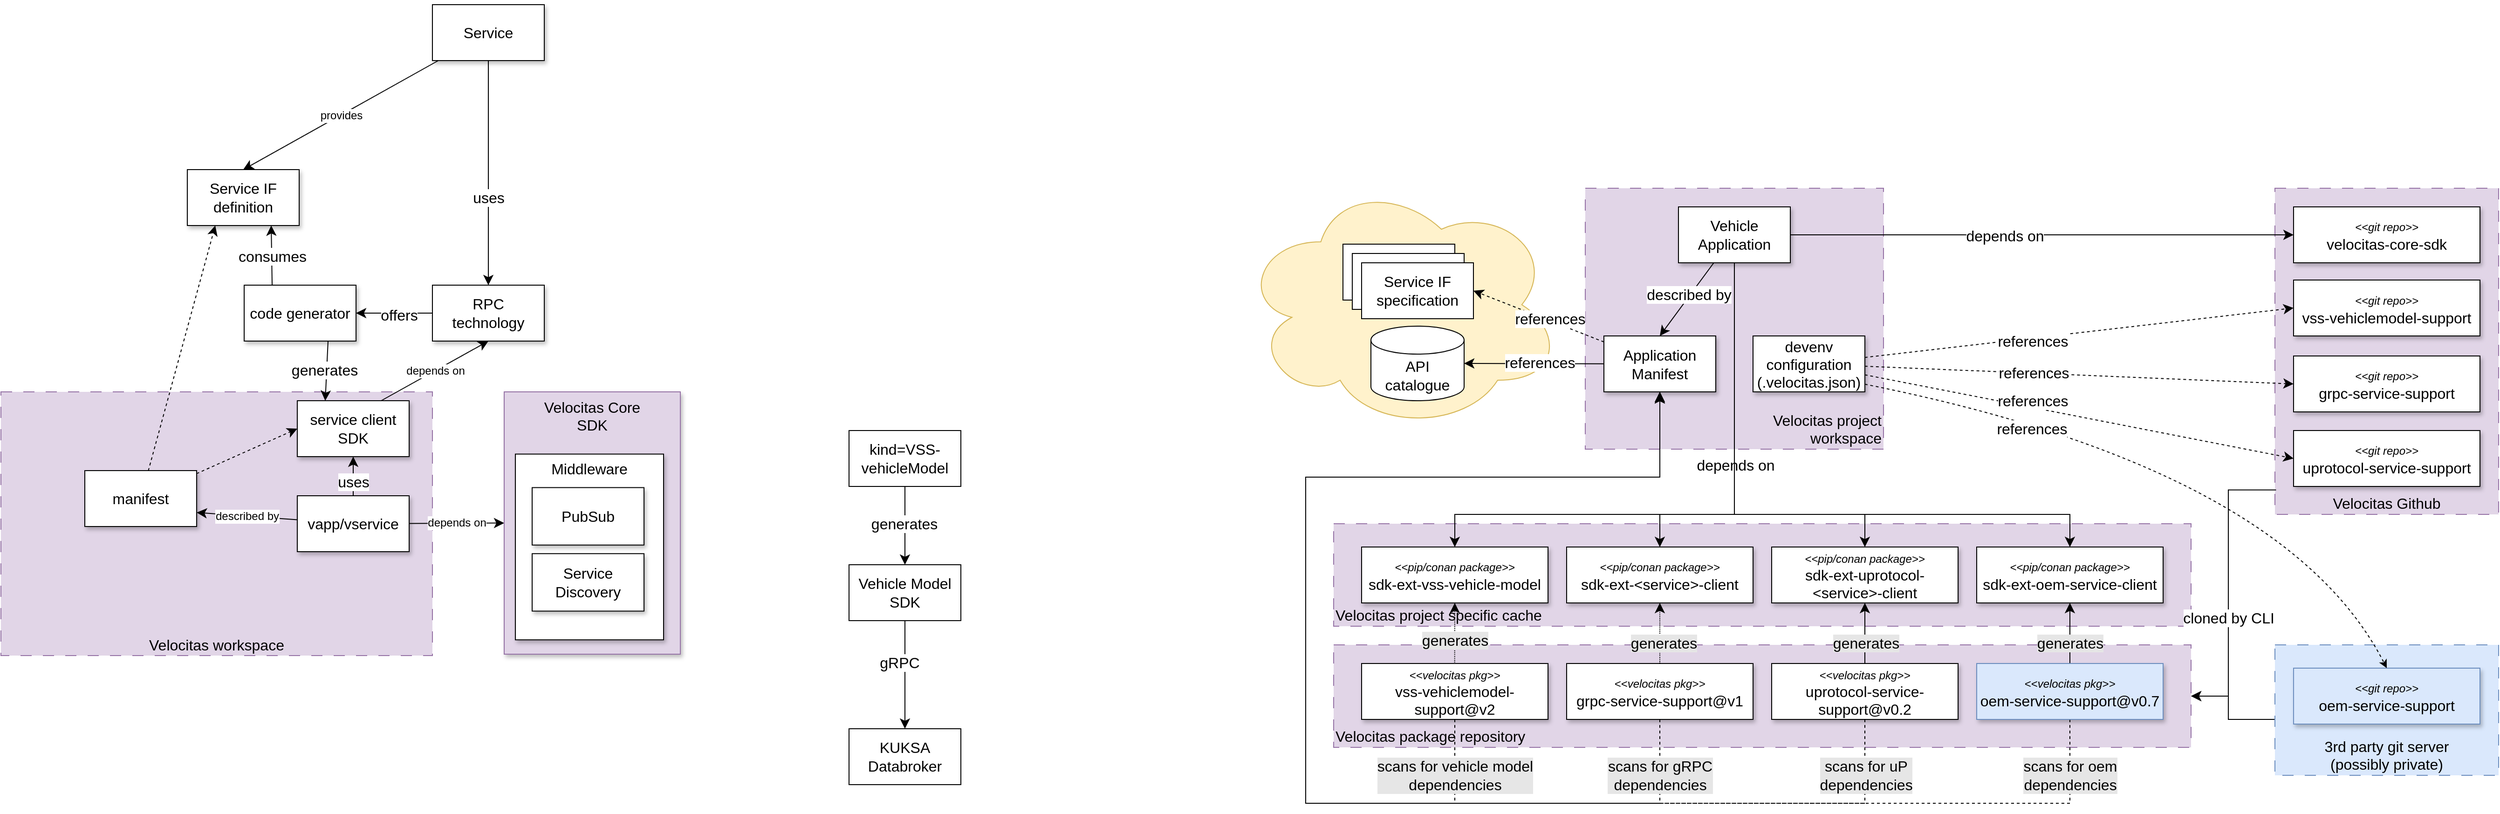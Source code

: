 <mxfile version="21.1.2" type="device" pages="3">
  <diagram name="Page-1" id="WNE_RSOC_HVCEA9lwao7">
    <mxGraphModel dx="1890" dy="1259" grid="1" gridSize="10" guides="1" tooltips="1" connect="1" arrows="1" fold="1" page="0" pageScale="1" pageWidth="1169" pageHeight="827" math="0" shadow="0">
      <root>
        <mxCell id="0" />
        <mxCell id="1" parent="0" />
        <mxCell id="a18rTydCDN1dITa6CPou-36" value="Velocitas project specific cache" style="rounded=0;whiteSpace=wrap;html=1;fontSize=16;dashed=1;dashPattern=12 12;fillColor=#e1d5e7;strokeColor=#9673a6;verticalAlign=bottom;shadow=0;align=left;" vertex="1" parent="1">
          <mxGeometry x="1250" y="400" width="920" height="110" as="geometry" />
        </mxCell>
        <mxCell id="a18rTydCDN1dITa6CPou-25" value="Velocitas package repository" style="rounded=0;whiteSpace=wrap;html=1;fontSize=16;dashed=1;dashPattern=12 12;fillColor=#e1d5e7;strokeColor=#9673a6;verticalAlign=bottom;shadow=0;align=left;" vertex="1" parent="1">
          <mxGeometry x="1250" y="530" width="920" height="110" as="geometry" />
        </mxCell>
        <mxCell id="a18rTydCDN1dITa6CPou-20" value="" style="ellipse;shape=cloud;whiteSpace=wrap;html=1;fontSize=16;fillColor=#fff2cc;strokeColor=#d6b656;" vertex="1" parent="1">
          <mxGeometry x="1150" y="30" width="345" height="270" as="geometry" />
        </mxCell>
        <mxCell id="a18rTydCDN1dITa6CPou-8" value="Velocitas Github" style="rounded=0;whiteSpace=wrap;html=1;fontSize=16;dashed=1;dashPattern=12 12;fillColor=#e1d5e7;strokeColor=#9673a6;verticalAlign=bottom;shadow=0;" vertex="1" parent="1">
          <mxGeometry x="2260" y="40" width="240" height="350" as="geometry" />
        </mxCell>
        <mxCell id="a18rTydCDN1dITa6CPou-7" value="Velocitas project&lt;br&gt;workspace" style="rounded=0;whiteSpace=wrap;html=1;fontSize=16;dashed=1;dashPattern=12 12;fillColor=#e1d5e7;strokeColor=#9673a6;verticalAlign=bottom;shadow=0;align=right;" vertex="1" parent="1">
          <mxGeometry x="1520" y="40" width="320" height="280" as="geometry" />
        </mxCell>
        <mxCell id="Vslb4EtYpa9SIVrh0Tky-25" value="Velocitas workspace" style="rounded=0;whiteSpace=wrap;html=1;fontSize=16;dashed=1;dashPattern=12 12;fillColor=#e1d5e7;strokeColor=#9673a6;verticalAlign=bottom;shadow=0;" parent="1" vertex="1">
          <mxGeometry x="-180" y="258.5" width="463" height="283" as="geometry" />
        </mxCell>
        <mxCell id="Vslb4EtYpa9SIVrh0Tky-10" style="edgeStyle=none;curved=1;rounded=0;orthogonalLoop=1;jettySize=auto;html=1;entryX=0.5;entryY=1;entryDx=0;entryDy=0;fontSize=12;startSize=8;endSize=8;" parent="1" source="Vslb4EtYpa9SIVrh0Tky-1" target="Vslb4EtYpa9SIVrh0Tky-16" edge="1">
          <mxGeometry relative="1" as="geometry" />
        </mxCell>
        <mxCell id="Vslb4EtYpa9SIVrh0Tky-11" value="uses" style="edgeLabel;html=1;align=center;verticalAlign=middle;resizable=0;points=[];fontSize=16;" parent="Vslb4EtYpa9SIVrh0Tky-10" vertex="1" connectable="0">
          <mxGeometry x="-0.267" relative="1" as="geometry">
            <mxPoint as="offset" />
          </mxGeometry>
        </mxCell>
        <mxCell id="Vslb4EtYpa9SIVrh0Tky-32" value="depends on" style="edgeStyle=none;curved=1;rounded=0;orthogonalLoop=1;jettySize=auto;html=1;entryX=0;entryY=0.5;entryDx=0;entryDy=0;fontSize=12;startSize=8;endSize=8;" parent="1" source="Vslb4EtYpa9SIVrh0Tky-1" target="Vslb4EtYpa9SIVrh0Tky-31" edge="1">
          <mxGeometry relative="1" as="geometry" />
        </mxCell>
        <mxCell id="dPI-obEnypmD2hLNzWjc-2" value="described by" style="edgeStyle=none;curved=1;rounded=0;orthogonalLoop=1;jettySize=auto;html=1;entryX=1;entryY=0.75;entryDx=0;entryDy=0;fontSize=12;startSize=8;endSize=8;" parent="1" source="Vslb4EtYpa9SIVrh0Tky-1" target="Vslb4EtYpa9SIVrh0Tky-26" edge="1">
          <mxGeometry relative="1" as="geometry" />
        </mxCell>
        <mxCell id="Vslb4EtYpa9SIVrh0Tky-1" value="vapp/vservice" style="rounded=0;whiteSpace=wrap;html=1;fontSize=16;shadow=1;" parent="1" vertex="1">
          <mxGeometry x="138" y="370" width="120" height="60" as="geometry" />
        </mxCell>
        <mxCell id="Vslb4EtYpa9SIVrh0Tky-5" value="provides" style="edgeStyle=none;curved=1;rounded=0;orthogonalLoop=1;jettySize=auto;html=1;fontSize=12;startSize=8;endSize=8;entryX=0.5;entryY=0;entryDx=0;entryDy=0;" parent="1" source="Vslb4EtYpa9SIVrh0Tky-2" target="Vslb4EtYpa9SIVrh0Tky-4" edge="1">
          <mxGeometry relative="1" as="geometry" />
        </mxCell>
        <mxCell id="Vslb4EtYpa9SIVrh0Tky-8" style="edgeStyle=none;curved=1;rounded=0;orthogonalLoop=1;jettySize=auto;html=1;fontSize=12;startSize=8;endSize=8;entryX=0.5;entryY=0;entryDx=0;entryDy=0;" parent="1" source="Vslb4EtYpa9SIVrh0Tky-2" target="Vslb4EtYpa9SIVrh0Tky-7" edge="1">
          <mxGeometry relative="1" as="geometry">
            <mxPoint x="343" y="-8" as="targetPoint" />
          </mxGeometry>
        </mxCell>
        <mxCell id="Vslb4EtYpa9SIVrh0Tky-9" value="uses" style="edgeLabel;html=1;align=center;verticalAlign=middle;resizable=0;points=[];fontSize=16;" parent="Vslb4EtYpa9SIVrh0Tky-8" vertex="1" connectable="0">
          <mxGeometry x="0.309" relative="1" as="geometry">
            <mxPoint y="-11" as="offset" />
          </mxGeometry>
        </mxCell>
        <mxCell id="Vslb4EtYpa9SIVrh0Tky-2" value="Service" style="rounded=0;whiteSpace=wrap;html=1;fontSize=16;shadow=1;" parent="1" vertex="1">
          <mxGeometry x="283" y="-157" width="120" height="60" as="geometry" />
        </mxCell>
        <mxCell id="Vslb4EtYpa9SIVrh0Tky-4" value="Service IF definition" style="rounded=0;whiteSpace=wrap;html=1;fontSize=16;shadow=1;" parent="1" vertex="1">
          <mxGeometry x="20" y="20" width="120" height="60" as="geometry" />
        </mxCell>
        <mxCell id="Vslb4EtYpa9SIVrh0Tky-23" style="edgeStyle=none;curved=1;rounded=0;orthogonalLoop=1;jettySize=auto;html=1;entryX=1;entryY=0.5;entryDx=0;entryDy=0;fontSize=12;startSize=8;endSize=8;" parent="1" source="Vslb4EtYpa9SIVrh0Tky-7" target="Vslb4EtYpa9SIVrh0Tky-15" edge="1">
          <mxGeometry relative="1" as="geometry" />
        </mxCell>
        <mxCell id="Vslb4EtYpa9SIVrh0Tky-24" value="offers" style="edgeLabel;html=1;align=center;verticalAlign=middle;resizable=0;points=[];fontSize=16;" parent="Vslb4EtYpa9SIVrh0Tky-23" vertex="1" connectable="0">
          <mxGeometry x="0.264" y="2" relative="1" as="geometry">
            <mxPoint x="16" as="offset" />
          </mxGeometry>
        </mxCell>
        <mxCell id="Vslb4EtYpa9SIVrh0Tky-7" value="RPC &lt;br&gt;technology" style="rounded=0;whiteSpace=wrap;html=1;fontSize=16;shadow=1;" parent="1" vertex="1">
          <mxGeometry x="283" y="144" width="120" height="60" as="geometry" />
        </mxCell>
        <mxCell id="Vslb4EtYpa9SIVrh0Tky-17" style="edgeStyle=none;curved=1;rounded=0;orthogonalLoop=1;jettySize=auto;html=1;entryX=0.75;entryY=1;entryDx=0;entryDy=0;fontSize=12;startSize=8;endSize=8;exitX=0.25;exitY=0;exitDx=0;exitDy=0;" parent="1" source="Vslb4EtYpa9SIVrh0Tky-15" target="Vslb4EtYpa9SIVrh0Tky-4" edge="1">
          <mxGeometry relative="1" as="geometry" />
        </mxCell>
        <mxCell id="Vslb4EtYpa9SIVrh0Tky-20" value="consumes" style="edgeLabel;html=1;align=center;verticalAlign=middle;resizable=0;points=[];fontSize=16;" parent="Vslb4EtYpa9SIVrh0Tky-17" vertex="1" connectable="0">
          <mxGeometry x="-0.014" relative="1" as="geometry">
            <mxPoint as="offset" />
          </mxGeometry>
        </mxCell>
        <mxCell id="Vslb4EtYpa9SIVrh0Tky-19" style="edgeStyle=none;curved=1;rounded=0;orthogonalLoop=1;jettySize=auto;html=1;entryX=0.25;entryY=0;entryDx=0;entryDy=0;fontSize=12;startSize=8;endSize=8;exitX=0.75;exitY=1;exitDx=0;exitDy=0;" parent="1" source="Vslb4EtYpa9SIVrh0Tky-15" target="Vslb4EtYpa9SIVrh0Tky-16" edge="1">
          <mxGeometry relative="1" as="geometry" />
        </mxCell>
        <mxCell id="Vslb4EtYpa9SIVrh0Tky-21" value="generates" style="edgeLabel;html=1;align=center;verticalAlign=middle;resizable=0;points=[];fontSize=16;" parent="Vslb4EtYpa9SIVrh0Tky-19" vertex="1" connectable="0">
          <mxGeometry x="-0.029" y="-3" relative="1" as="geometry">
            <mxPoint as="offset" />
          </mxGeometry>
        </mxCell>
        <mxCell id="Vslb4EtYpa9SIVrh0Tky-15" value="code generator" style="rounded=0;whiteSpace=wrap;html=1;fontSize=16;shadow=1;" parent="1" vertex="1">
          <mxGeometry x="81" y="144" width="120" height="60" as="geometry" />
        </mxCell>
        <mxCell id="Vslb4EtYpa9SIVrh0Tky-22" value="depends on" style="edgeStyle=none;curved=1;rounded=0;orthogonalLoop=1;jettySize=auto;html=1;entryX=0.5;entryY=1;entryDx=0;entryDy=0;fontSize=12;startSize=8;endSize=8;exitX=0.75;exitY=0;exitDx=0;exitDy=0;" parent="1" source="Vslb4EtYpa9SIVrh0Tky-16" target="Vslb4EtYpa9SIVrh0Tky-7" edge="1">
          <mxGeometry relative="1" as="geometry" />
        </mxCell>
        <mxCell id="Vslb4EtYpa9SIVrh0Tky-16" value="service client SDK" style="rounded=0;whiteSpace=wrap;html=1;fontSize=16;shadow=1;" parent="1" vertex="1">
          <mxGeometry x="138" y="268" width="120" height="60" as="geometry" />
        </mxCell>
        <mxCell id="Vslb4EtYpa9SIVrh0Tky-27" style="edgeStyle=none;curved=1;rounded=0;orthogonalLoop=1;jettySize=auto;html=1;entryX=0;entryY=0.5;entryDx=0;entryDy=0;fontSize=12;startSize=8;endSize=8;dashed=1;" parent="1" source="Vslb4EtYpa9SIVrh0Tky-26" target="Vslb4EtYpa9SIVrh0Tky-16" edge="1">
          <mxGeometry relative="1" as="geometry" />
        </mxCell>
        <mxCell id="Vslb4EtYpa9SIVrh0Tky-28" style="edgeStyle=none;curved=1;rounded=0;orthogonalLoop=1;jettySize=auto;html=1;entryX=0.25;entryY=1;entryDx=0;entryDy=0;fontSize=12;startSize=8;endSize=8;dashed=1;" parent="1" source="Vslb4EtYpa9SIVrh0Tky-26" target="Vslb4EtYpa9SIVrh0Tky-4" edge="1">
          <mxGeometry relative="1" as="geometry" />
        </mxCell>
        <mxCell id="Vslb4EtYpa9SIVrh0Tky-26" value="manifest" style="rounded=0;whiteSpace=wrap;html=1;fontSize=16;shadow=1;" parent="1" vertex="1">
          <mxGeometry x="-90" y="343" width="120" height="60" as="geometry" />
        </mxCell>
        <mxCell id="Vslb4EtYpa9SIVrh0Tky-29" style="edgeStyle=none;curved=1;rounded=0;orthogonalLoop=1;jettySize=auto;html=1;exitX=0.5;exitY=1;exitDx=0;exitDy=0;fontSize=12;startSize=8;endSize=8;" parent="1" source="Vslb4EtYpa9SIVrh0Tky-7" target="Vslb4EtYpa9SIVrh0Tky-7" edge="1">
          <mxGeometry relative="1" as="geometry" />
        </mxCell>
        <mxCell id="Vslb4EtYpa9SIVrh0Tky-36" style="edgeStyle=none;curved=1;rounded=0;orthogonalLoop=1;jettySize=auto;html=1;entryX=0.5;entryY=0;entryDx=0;entryDy=0;fontSize=12;startSize=8;endSize=8;" parent="1" source="Vslb4EtYpa9SIVrh0Tky-34" target="Vslb4EtYpa9SIVrh0Tky-35" edge="1">
          <mxGeometry relative="1" as="geometry" />
        </mxCell>
        <mxCell id="Vslb4EtYpa9SIVrh0Tky-37" value="generates" style="edgeLabel;html=1;align=center;verticalAlign=middle;resizable=0;points=[];fontSize=16;" parent="Vslb4EtYpa9SIVrh0Tky-36" vertex="1" connectable="0">
          <mxGeometry x="-0.048" y="-1" relative="1" as="geometry">
            <mxPoint as="offset" />
          </mxGeometry>
        </mxCell>
        <mxCell id="Vslb4EtYpa9SIVrh0Tky-34" value="kind=VSS-vehicleModel" style="rounded=0;whiteSpace=wrap;html=1;fontSize=16;" parent="1" vertex="1">
          <mxGeometry x="730" y="300" width="120" height="60" as="geometry" />
        </mxCell>
        <mxCell id="Vslb4EtYpa9SIVrh0Tky-39" style="edgeStyle=none;curved=1;rounded=0;orthogonalLoop=1;jettySize=auto;html=1;fontSize=12;startSize=8;endSize=8;" parent="1" source="Vslb4EtYpa9SIVrh0Tky-35" target="Vslb4EtYpa9SIVrh0Tky-38" edge="1">
          <mxGeometry relative="1" as="geometry" />
        </mxCell>
        <mxCell id="Vslb4EtYpa9SIVrh0Tky-40" value="gRPC" style="edgeLabel;html=1;align=center;verticalAlign=middle;resizable=0;points=[];fontSize=16;" parent="Vslb4EtYpa9SIVrh0Tky-39" vertex="1" connectable="0">
          <mxGeometry x="-0.397" y="-1" relative="1" as="geometry">
            <mxPoint x="-5" y="10" as="offset" />
          </mxGeometry>
        </mxCell>
        <mxCell id="Vslb4EtYpa9SIVrh0Tky-35" value="Vehicle Model SDK" style="rounded=0;whiteSpace=wrap;html=1;fontSize=16;" parent="1" vertex="1">
          <mxGeometry x="730" y="444" width="120" height="60" as="geometry" />
        </mxCell>
        <mxCell id="Vslb4EtYpa9SIVrh0Tky-38" value="KUKSA Databroker" style="rounded=0;whiteSpace=wrap;html=1;fontSize=16;" parent="1" vertex="1">
          <mxGeometry x="730" y="620" width="120" height="60" as="geometry" />
        </mxCell>
        <mxCell id="dPI-obEnypmD2hLNzWjc-1" value="" style="group" parent="1" vertex="1" connectable="0">
          <mxGeometry x="360" y="258.5" width="189" height="281.5" as="geometry" />
        </mxCell>
        <mxCell id="Vslb4EtYpa9SIVrh0Tky-31" value="Velocitas Core&lt;br&gt;SDK" style="rounded=0;whiteSpace=wrap;html=1;fontSize=16;fillColor=#e1d5e7;strokeColor=#9673a6;shadow=1;verticalAlign=top;" parent="dPI-obEnypmD2hLNzWjc-1" vertex="1">
          <mxGeometry width="189" height="281.5" as="geometry" />
        </mxCell>
        <mxCell id="Vslb4EtYpa9SIVrh0Tky-33" value="Middleware" style="rounded=0;whiteSpace=wrap;html=1;fontSize=16;shadow=1;verticalAlign=top;" parent="dPI-obEnypmD2hLNzWjc-1" vertex="1">
          <mxGeometry x="12" y="66.779" width="159" height="199.31" as="geometry" />
        </mxCell>
        <mxCell id="Vslb4EtYpa9SIVrh0Tky-42" value="PubSub" style="rounded=0;whiteSpace=wrap;html=1;fontSize=16;shadow=1;" parent="dPI-obEnypmD2hLNzWjc-1" vertex="1">
          <mxGeometry x="30" y="102.737" width="120" height="61.642" as="geometry" />
        </mxCell>
        <mxCell id="Vslb4EtYpa9SIVrh0Tky-43" value="Service Discovery" style="rounded=0;whiteSpace=wrap;html=1;fontSize=16;shadow=1;" parent="dPI-obEnypmD2hLNzWjc-1" vertex="1">
          <mxGeometry x="30" y="173.626" width="120" height="61.642" as="geometry" />
        </mxCell>
        <mxCell id="a18rTydCDN1dITa6CPou-3" style="edgeStyle=none;curved=1;rounded=0;orthogonalLoop=1;jettySize=auto;html=1;entryX=0.5;entryY=0;entryDx=0;entryDy=0;fontSize=12;startSize=8;endSize=8;" edge="1" parent="1" source="a18rTydCDN1dITa6CPou-1" target="a18rTydCDN1dITa6CPou-2">
          <mxGeometry relative="1" as="geometry" />
        </mxCell>
        <mxCell id="a18rTydCDN1dITa6CPou-4" value="described by" style="edgeLabel;html=1;align=center;verticalAlign=middle;resizable=0;points=[];fontSize=16;" vertex="1" connectable="0" parent="a18rTydCDN1dITa6CPou-3">
          <mxGeometry x="-0.119" y="-2" relative="1" as="geometry">
            <mxPoint as="offset" />
          </mxGeometry>
        </mxCell>
        <mxCell id="a18rTydCDN1dITa6CPou-10" style="edgeStyle=none;curved=1;rounded=0;orthogonalLoop=1;jettySize=auto;html=1;entryX=0;entryY=0.5;entryDx=0;entryDy=0;fontSize=12;startSize=8;endSize=8;" edge="1" parent="1" source="a18rTydCDN1dITa6CPou-1" target="a18rTydCDN1dITa6CPou-9">
          <mxGeometry relative="1" as="geometry" />
        </mxCell>
        <mxCell id="a18rTydCDN1dITa6CPou-11" value="depends on" style="edgeLabel;html=1;align=center;verticalAlign=middle;resizable=0;points=[];fontSize=16;" vertex="1" connectable="0" parent="a18rTydCDN1dITa6CPou-10">
          <mxGeometry x="-0.15" y="-1" relative="1" as="geometry">
            <mxPoint as="offset" />
          </mxGeometry>
        </mxCell>
        <mxCell id="GaEsYFtI2L3Vhbh0NQk1-14" style="edgeStyle=orthogonalEdgeStyle;rounded=0;orthogonalLoop=1;jettySize=auto;html=1;entryX=0.5;entryY=0;entryDx=0;entryDy=0;fontSize=12;startSize=8;endSize=8;" edge="1" parent="1" source="a18rTydCDN1dITa6CPou-1" target="a18rTydCDN1dITa6CPou-43">
          <mxGeometry relative="1" as="geometry">
            <Array as="points">
              <mxPoint x="1680" y="390" />
              <mxPoint x="1380" y="390" />
            </Array>
          </mxGeometry>
        </mxCell>
        <mxCell id="GaEsYFtI2L3Vhbh0NQk1-15" value="depends on" style="edgeLabel;html=1;align=center;verticalAlign=middle;resizable=0;points=[];fontSize=16;" vertex="1" connectable="0" parent="GaEsYFtI2L3Vhbh0NQk1-14">
          <mxGeometry x="-0.284" y="1" relative="1" as="geometry">
            <mxPoint as="offset" />
          </mxGeometry>
        </mxCell>
        <mxCell id="GaEsYFtI2L3Vhbh0NQk1-16" style="edgeStyle=orthogonalEdgeStyle;rounded=0;orthogonalLoop=1;jettySize=auto;html=1;fontSize=12;startSize=8;endSize=8;" edge="1" parent="1" source="a18rTydCDN1dITa6CPou-1" target="a18rTydCDN1dITa6CPou-26">
          <mxGeometry relative="1" as="geometry">
            <Array as="points">
              <mxPoint x="1680" y="390" />
              <mxPoint x="1600" y="390" />
            </Array>
          </mxGeometry>
        </mxCell>
        <mxCell id="GaEsYFtI2L3Vhbh0NQk1-17" style="edgeStyle=orthogonalEdgeStyle;rounded=0;orthogonalLoop=1;jettySize=auto;html=1;entryX=0.5;entryY=0;entryDx=0;entryDy=0;fontSize=12;startSize=8;endSize=8;" edge="1" parent="1" source="a18rTydCDN1dITa6CPou-1" target="a18rTydCDN1dITa6CPou-52">
          <mxGeometry relative="1" as="geometry">
            <Array as="points">
              <mxPoint x="1680" y="390" />
              <mxPoint x="1820" y="390" />
            </Array>
          </mxGeometry>
        </mxCell>
        <mxCell id="GaEsYFtI2L3Vhbh0NQk1-18" style="edgeStyle=orthogonalEdgeStyle;rounded=0;orthogonalLoop=1;jettySize=auto;html=1;entryX=0.5;entryY=0;entryDx=0;entryDy=0;fontSize=12;startSize=8;endSize=8;" edge="1" parent="1" source="a18rTydCDN1dITa6CPou-1" target="GaEsYFtI2L3Vhbh0NQk1-9">
          <mxGeometry relative="1" as="geometry">
            <Array as="points">
              <mxPoint x="1680" y="390" />
              <mxPoint x="2040" y="390" />
            </Array>
          </mxGeometry>
        </mxCell>
        <mxCell id="a18rTydCDN1dITa6CPou-1" value="Vehicle Application" style="rounded=0;whiteSpace=wrap;html=1;fontSize=16;shadow=1;" vertex="1" parent="1">
          <mxGeometry x="1620" y="60" width="120" height="60" as="geometry" />
        </mxCell>
        <mxCell id="a18rTydCDN1dITa6CPou-21" style="edgeStyle=none;curved=1;rounded=0;orthogonalLoop=1;jettySize=auto;html=1;entryX=1;entryY=0.5;entryDx=0;entryDy=0;fontSize=12;startSize=8;endSize=8;dashed=1;" edge="1" parent="1" source="a18rTydCDN1dITa6CPou-2" target="a18rTydCDN1dITa6CPou-23">
          <mxGeometry relative="1" as="geometry" />
        </mxCell>
        <mxCell id="a18rTydCDN1dITa6CPou-24" value="references" style="edgeLabel;html=1;align=center;verticalAlign=middle;resizable=0;points=[];fontSize=16;" vertex="1" connectable="0" parent="a18rTydCDN1dITa6CPou-21">
          <mxGeometry x="-0.158" y="-2" relative="1" as="geometry">
            <mxPoint as="offset" />
          </mxGeometry>
        </mxCell>
        <mxCell id="a18rTydCDN1dITa6CPou-49" value="" style="edgeStyle=none;curved=1;rounded=0;orthogonalLoop=1;jettySize=auto;html=1;entryX=1;entryY=0.5;entryDx=0;entryDy=0;entryPerimeter=0;fontSize=12;startSize=8;endSize=8;" edge="1" parent="1" source="a18rTydCDN1dITa6CPou-2" target="a18rTydCDN1dITa6CPou-48">
          <mxGeometry relative="1" as="geometry" />
        </mxCell>
        <mxCell id="a18rTydCDN1dITa6CPou-50" value="references" style="edgeLabel;html=1;align=center;verticalAlign=middle;resizable=0;points=[];fontSize=16;" vertex="1" connectable="0" parent="a18rTydCDN1dITa6CPou-49">
          <mxGeometry x="-0.079" y="-1" relative="1" as="geometry">
            <mxPoint as="offset" />
          </mxGeometry>
        </mxCell>
        <mxCell id="a18rTydCDN1dITa6CPou-2" value="Application&lt;br&gt;Manifest" style="rounded=0;whiteSpace=wrap;html=1;fontSize=16;shadow=1;" vertex="1" parent="1">
          <mxGeometry x="1540" y="198.5" width="120" height="60" as="geometry" />
        </mxCell>
        <mxCell id="a18rTydCDN1dITa6CPou-15" style="edgeStyle=orthogonalEdgeStyle;rounded=0;orthogonalLoop=1;jettySize=auto;html=1;fontSize=12;startSize=8;endSize=8;dashed=1;exitX=0.5;exitY=1;exitDx=0;exitDy=0;" edge="1" parent="1" source="a18rTydCDN1dITa6CPou-6">
          <mxGeometry relative="1" as="geometry">
            <mxPoint x="1600" y="260" as="targetPoint" />
            <Array as="points">
              <mxPoint x="1600" y="700" />
              <mxPoint x="1220" y="700" />
              <mxPoint x="1220" y="350" />
              <mxPoint x="1600" y="350" />
            </Array>
          </mxGeometry>
        </mxCell>
        <mxCell id="a18rTydCDN1dITa6CPou-29" value="scans for gRPC&lt;br&gt;dependencies" style="edgeLabel;html=1;align=center;verticalAlign=middle;resizable=0;points=[];fontSize=16;labelBackgroundColor=#E6E6E6;" vertex="1" connectable="0" parent="a18rTydCDN1dITa6CPou-15">
          <mxGeometry x="-0.223" y="-1" relative="1" as="geometry">
            <mxPoint x="379" y="1" as="offset" />
          </mxGeometry>
        </mxCell>
        <mxCell id="a18rTydCDN1dITa6CPou-6" value="&lt;font style=&quot;font-size: 12px;&quot;&gt;&lt;i&gt;&amp;lt;&amp;lt;velocitas pkg&amp;gt;&amp;gt;&lt;/i&gt;&lt;/font&gt;&lt;br&gt;grpc-service-support@v1" style="rounded=0;whiteSpace=wrap;html=1;fontSize=16;shadow=1;" vertex="1" parent="1">
          <mxGeometry x="1500" y="550" width="200" height="60" as="geometry" />
        </mxCell>
        <mxCell id="a18rTydCDN1dITa6CPou-9" value="&lt;i&gt;&lt;font style=&quot;font-size: 12px;&quot;&gt;&amp;lt;&amp;lt;git repo&amp;gt;&amp;gt;&lt;/font&gt;&lt;/i&gt;&lt;br&gt;velocitas-core-sdk" style="rounded=0;whiteSpace=wrap;html=1;fontSize=16;shadow=1;" vertex="1" parent="1">
          <mxGeometry x="2280" y="60" width="200" height="60" as="geometry" />
        </mxCell>
        <mxCell id="a18rTydCDN1dITa6CPou-14" style="edgeStyle=orthogonalEdgeStyle;rounded=0;orthogonalLoop=1;jettySize=auto;html=1;fontSize=12;startSize=8;endSize=8;dashed=1;" edge="1" parent="1">
          <mxGeometry relative="1" as="geometry">
            <mxPoint x="1380" y="610" as="sourcePoint" />
            <mxPoint x="1600" y="260" as="targetPoint" />
            <Array as="points">
              <mxPoint x="1380" y="700" />
              <mxPoint x="1220" y="700" />
              <mxPoint x="1220" y="350" />
              <mxPoint x="1600" y="350" />
            </Array>
          </mxGeometry>
        </mxCell>
        <mxCell id="a18rTydCDN1dITa6CPou-31" value="scans for vehicle model&lt;br&gt;dependencies" style="edgeLabel;html=1;align=center;verticalAlign=middle;resizable=0;points=[];fontSize=16;labelBackgroundColor=#E6E6E6;" vertex="1" connectable="0" parent="a18rTydCDN1dITa6CPou-14">
          <mxGeometry x="-0.239" relative="1" as="geometry">
            <mxPoint x="160" y="127" as="offset" />
          </mxGeometry>
        </mxCell>
        <mxCell id="a18rTydCDN1dITa6CPou-44" style="edgeStyle=none;curved=1;rounded=0;orthogonalLoop=1;jettySize=auto;html=1;entryX=0.5;entryY=1;entryDx=0;entryDy=0;fontSize=12;startSize=8;endSize=8;dashed=1;dashPattern=1 1;" edge="1" parent="1" target="a18rTydCDN1dITa6CPou-43">
          <mxGeometry relative="1" as="geometry">
            <mxPoint x="1379.86" y="548.82" as="sourcePoint" />
            <mxPoint x="1379.86" y="621.82" as="targetPoint" />
          </mxGeometry>
        </mxCell>
        <mxCell id="a18rTydCDN1dITa6CPou-45" value="generates" style="edgeLabel;html=1;align=center;verticalAlign=middle;resizable=0;points=[];fontSize=16;labelBackgroundColor=#E6E6E6;" vertex="1" connectable="0" parent="a18rTydCDN1dITa6CPou-44">
          <mxGeometry x="0.105" relative="1" as="geometry">
            <mxPoint y="11" as="offset" />
          </mxGeometry>
        </mxCell>
        <mxCell id="a18rTydCDN1dITa6CPou-12" value="&lt;font style=&quot;font-size: 12px;&quot;&gt;&lt;i&gt;&amp;lt;&amp;lt;velocitas pkg&amp;gt;&amp;gt;&lt;/i&gt;&lt;/font&gt;&lt;br&gt;vss-vehiclemodel-support@v2" style="rounded=0;whiteSpace=wrap;html=1;fontSize=16;shadow=1;" vertex="1" parent="1">
          <mxGeometry x="1280" y="550" width="200" height="60" as="geometry" />
        </mxCell>
        <mxCell id="a18rTydCDN1dITa6CPou-16" style="edgeStyle=orthogonalEdgeStyle;rounded=0;orthogonalLoop=1;jettySize=auto;html=1;fontSize=12;startSize=8;endSize=8;dashed=1;entryX=0.5;entryY=1;entryDx=0;entryDy=0;exitX=0.5;exitY=1;exitDx=0;exitDy=0;" edge="1" parent="1" source="a18rTydCDN1dITa6CPou-13" target="a18rTydCDN1dITa6CPou-2">
          <mxGeometry relative="1" as="geometry">
            <mxPoint x="1600" y="260" as="targetPoint" />
            <Array as="points">
              <mxPoint x="1820" y="700" />
              <mxPoint x="1220" y="700" />
              <mxPoint x="1220" y="350" />
              <mxPoint x="1600" y="350" />
            </Array>
          </mxGeometry>
        </mxCell>
        <mxCell id="a18rTydCDN1dITa6CPou-30" value="scans for uP&lt;br&gt;dependencies" style="edgeLabel;html=1;align=center;verticalAlign=middle;resizable=0;points=[];fontSize=16;labelBackgroundColor=#E6E6E6;" vertex="1" connectable="0" parent="a18rTydCDN1dITa6CPou-16">
          <mxGeometry x="-0.219" y="2" relative="1" as="geometry">
            <mxPoint x="501" y="-32" as="offset" />
          </mxGeometry>
        </mxCell>
        <mxCell id="a18rTydCDN1dITa6CPou-54" style="edgeStyle=none;curved=1;rounded=0;orthogonalLoop=1;jettySize=auto;html=1;entryX=0.5;entryY=1;entryDx=0;entryDy=0;fontSize=12;startSize=8;endSize=8;" edge="1" parent="1" source="a18rTydCDN1dITa6CPou-13" target="a18rTydCDN1dITa6CPou-52">
          <mxGeometry relative="1" as="geometry" />
        </mxCell>
        <mxCell id="a18rTydCDN1dITa6CPou-55" value="generates" style="edgeLabel;html=1;align=center;verticalAlign=middle;resizable=0;points=[];fontSize=16;labelBackgroundColor=#E6E6E6;" vertex="1" connectable="0" parent="a18rTydCDN1dITa6CPou-54">
          <mxGeometry x="-0.308" y="-1" relative="1" as="geometry">
            <mxPoint as="offset" />
          </mxGeometry>
        </mxCell>
        <mxCell id="a18rTydCDN1dITa6CPou-13" value="&lt;i&gt;&lt;font style=&quot;font-size: 12px;&quot;&gt;&amp;lt;&amp;lt;velocitas pkg&amp;gt;&amp;gt;&lt;/font&gt;&lt;/i&gt;&lt;br&gt;uprotocol-service-support@v0.2" style="rounded=0;whiteSpace=wrap;html=1;fontSize=16;shadow=1;" vertex="1" parent="1">
          <mxGeometry x="1720" y="550" width="200" height="60" as="geometry" />
        </mxCell>
        <mxCell id="a18rTydCDN1dITa6CPou-19" value="Service IF specification" style="rounded=0;whiteSpace=wrap;html=1;fontSize=16;" vertex="1" parent="1">
          <mxGeometry x="1260" y="100" width="120" height="60" as="geometry" />
        </mxCell>
        <mxCell id="a18rTydCDN1dITa6CPou-22" value="Service IF specification" style="rounded=0;whiteSpace=wrap;html=1;fontSize=16;" vertex="1" parent="1">
          <mxGeometry x="1270" y="110" width="120" height="60" as="geometry" />
        </mxCell>
        <mxCell id="a18rTydCDN1dITa6CPou-23" value="Service IF specification" style="rounded=0;whiteSpace=wrap;html=1;fontSize=16;" vertex="1" parent="1">
          <mxGeometry x="1280" y="120" width="120" height="60" as="geometry" />
        </mxCell>
        <mxCell id="a18rTydCDN1dITa6CPou-26" value="&lt;font style=&quot;font-size: 12px;&quot;&gt;&lt;i&gt;&amp;lt;&amp;lt;pip/conan package&amp;gt;&amp;gt;&lt;br&gt;&lt;/i&gt;&lt;/font&gt;sdk-ext-&amp;lt;service&amp;gt;-client" style="rounded=0;whiteSpace=wrap;html=1;fontSize=16;shadow=1;" vertex="1" parent="1">
          <mxGeometry x="1500" y="425.0" width="200" height="60" as="geometry" />
        </mxCell>
        <mxCell id="a18rTydCDN1dITa6CPou-27" style="edgeStyle=none;curved=1;rounded=0;orthogonalLoop=1;jettySize=auto;html=1;fontSize=12;startSize=8;endSize=8;dashed=1;dashPattern=1 1;" edge="1" parent="1" source="a18rTydCDN1dITa6CPou-6" target="a18rTydCDN1dITa6CPou-26">
          <mxGeometry relative="1" as="geometry" />
        </mxCell>
        <mxCell id="a18rTydCDN1dITa6CPou-28" value="generates" style="edgeLabel;html=1;align=center;verticalAlign=middle;resizable=0;points=[];fontSize=16;labelBackgroundColor=#E6E6E6;" vertex="1" connectable="0" parent="a18rTydCDN1dITa6CPou-27">
          <mxGeometry x="-0.122" y="-2" relative="1" as="geometry">
            <mxPoint x="2" y="6" as="offset" />
          </mxGeometry>
        </mxCell>
        <mxCell id="a18rTydCDN1dITa6CPou-37" style="edgeStyle=none;curved=1;rounded=0;orthogonalLoop=1;jettySize=auto;html=1;entryX=0;entryY=0.5;entryDx=0;entryDy=0;fontSize=12;startSize=8;endSize=8;dashed=1;" edge="1" parent="1" source="a18rTydCDN1dITa6CPou-32" target="a18rTydCDN1dITa6CPou-34">
          <mxGeometry relative="1" as="geometry" />
        </mxCell>
        <mxCell id="a18rTydCDN1dITa6CPou-40" value="references" style="edgeLabel;html=1;align=center;verticalAlign=middle;resizable=0;points=[];fontSize=16;" vertex="1" connectable="0" parent="a18rTydCDN1dITa6CPou-37">
          <mxGeometry x="-0.179" y="1" relative="1" as="geometry">
            <mxPoint x="-9" y="5" as="offset" />
          </mxGeometry>
        </mxCell>
        <mxCell id="a18rTydCDN1dITa6CPou-38" style="edgeStyle=none;curved=1;rounded=0;orthogonalLoop=1;jettySize=auto;html=1;entryX=0;entryY=0.5;entryDx=0;entryDy=0;fontSize=12;startSize=8;endSize=8;dashed=1;" edge="1" parent="1" source="a18rTydCDN1dITa6CPou-32" target="a18rTydCDN1dITa6CPou-33">
          <mxGeometry relative="1" as="geometry" />
        </mxCell>
        <mxCell id="a18rTydCDN1dITa6CPou-41" value="references" style="edgeLabel;html=1;align=center;verticalAlign=middle;resizable=0;points=[];fontSize=16;" vertex="1" connectable="0" parent="a18rTydCDN1dITa6CPou-38">
          <mxGeometry x="-0.164" y="1" relative="1" as="geometry">
            <mxPoint x="-12" as="offset" />
          </mxGeometry>
        </mxCell>
        <mxCell id="a18rTydCDN1dITa6CPou-39" style="edgeStyle=none;curved=1;rounded=0;orthogonalLoop=1;jettySize=auto;html=1;entryX=0;entryY=0.5;entryDx=0;entryDy=0;fontSize=12;startSize=8;endSize=8;dashed=1;" edge="1" parent="1" source="a18rTydCDN1dITa6CPou-32" target="a18rTydCDN1dITa6CPou-35">
          <mxGeometry relative="1" as="geometry" />
        </mxCell>
        <mxCell id="a18rTydCDN1dITa6CPou-42" value="references" style="edgeLabel;html=1;align=center;verticalAlign=middle;resizable=0;points=[];fontSize=16;" vertex="1" connectable="0" parent="a18rTydCDN1dITa6CPou-39">
          <mxGeometry x="-0.179" y="1" relative="1" as="geometry">
            <mxPoint x="-9" y="-8" as="offset" />
          </mxGeometry>
        </mxCell>
        <mxCell id="a18rTydCDN1dITa6CPou-32" value="devenv configuration&lt;br&gt;(.velocitas.json)" style="rounded=0;whiteSpace=wrap;html=1;fontSize=16;shadow=1;" vertex="1" parent="1">
          <mxGeometry x="1700" y="198.5" width="120" height="60" as="geometry" />
        </mxCell>
        <mxCell id="a18rTydCDN1dITa6CPou-33" value="&lt;font style=&quot;font-size: 12px;&quot;&gt;&lt;i&gt;&amp;lt;&amp;lt;git repo&amp;gt;&amp;gt;&lt;/i&gt;&lt;/font&gt;&lt;br&gt;grpc-service-support" style="rounded=0;whiteSpace=wrap;html=1;fontSize=16;shadow=1;" vertex="1" parent="1">
          <mxGeometry x="2280" y="220" width="200" height="60" as="geometry" />
        </mxCell>
        <mxCell id="a18rTydCDN1dITa6CPou-34" value="&lt;font style=&quot;font-size: 12px;&quot;&gt;&lt;i&gt;&amp;lt;&amp;lt;git repo&amp;gt;&amp;gt;&lt;/i&gt;&lt;/font&gt;&lt;br&gt;vss-vehiclemodel-support" style="rounded=0;whiteSpace=wrap;html=1;fontSize=16;shadow=1;" vertex="1" parent="1">
          <mxGeometry x="2280" y="138.5" width="200" height="60" as="geometry" />
        </mxCell>
        <mxCell id="a18rTydCDN1dITa6CPou-46" style="edgeStyle=orthogonalEdgeStyle;rounded=0;orthogonalLoop=1;jettySize=auto;html=1;fontSize=12;startSize=8;endSize=8;entryX=1;entryY=0.5;entryDx=0;entryDy=0;exitX=0.005;exitY=0.925;exitDx=0;exitDy=0;exitPerimeter=0;" edge="1" parent="1" source="a18rTydCDN1dITa6CPou-8" target="a18rTydCDN1dITa6CPou-25">
          <mxGeometry relative="1" as="geometry">
            <mxPoint x="2080" y="390" as="sourcePoint" />
            <mxPoint x="1950" y="519" as="targetPoint" />
            <Array as="points">
              <mxPoint x="2210" y="364" />
              <mxPoint x="2210" y="585" />
            </Array>
          </mxGeometry>
        </mxCell>
        <mxCell id="a18rTydCDN1dITa6CPou-47" value="cloned by CLI" style="edgeLabel;html=1;align=center;verticalAlign=middle;resizable=0;points=[];fontSize=16;" vertex="1" connectable="0" parent="a18rTydCDN1dITa6CPou-46">
          <mxGeometry x="0.13" y="2" relative="1" as="geometry">
            <mxPoint x="-2" y="12" as="offset" />
          </mxGeometry>
        </mxCell>
        <mxCell id="a18rTydCDN1dITa6CPou-35" value="&lt;i&gt;&lt;font style=&quot;font-size: 12px;&quot;&gt;&amp;lt;&amp;lt;git repo&amp;gt;&amp;gt;&lt;/font&gt;&lt;/i&gt;&lt;br&gt;uprotocol-service-support" style="rounded=0;whiteSpace=wrap;html=1;fontSize=16;shadow=1;" vertex="1" parent="1">
          <mxGeometry x="2280" y="300" width="200" height="60" as="geometry" />
        </mxCell>
        <mxCell id="a18rTydCDN1dITa6CPou-43" value="&lt;font style=&quot;font-size: 12px;&quot;&gt;&lt;i&gt;&amp;lt;&amp;lt;pip/conan package&amp;gt;&amp;gt;&lt;br&gt;&lt;/i&gt;&lt;/font&gt;sdk-ext-vss-vehicle-model" style="rounded=0;whiteSpace=wrap;html=1;fontSize=16;shadow=1;" vertex="1" parent="1">
          <mxGeometry x="1280" y="425.0" width="200" height="60" as="geometry" />
        </mxCell>
        <mxCell id="a18rTydCDN1dITa6CPou-48" value="API catalogue" style="shape=cylinder3;whiteSpace=wrap;html=1;boundedLbl=1;backgroundOutline=1;size=15;fontSize=16;" vertex="1" parent="1">
          <mxGeometry x="1290" y="188" width="100" height="80" as="geometry" />
        </mxCell>
        <mxCell id="a18rTydCDN1dITa6CPou-52" value="&lt;i&gt;&lt;font style=&quot;font-size: 12px;&quot;&gt;&amp;lt;&amp;lt;pip/conan package&amp;gt;&amp;gt;&lt;/font&gt;&lt;/i&gt;&lt;br&gt;sdk-ext-uprotocol-&amp;lt;service&amp;gt;-client" style="rounded=0;whiteSpace=wrap;html=1;fontSize=16;shadow=1;" vertex="1" parent="1">
          <mxGeometry x="1720" y="425.0" width="200" height="60" as="geometry" />
        </mxCell>
        <mxCell id="GaEsYFtI2L3Vhbh0NQk1-5" style="edgeStyle=orthogonalEdgeStyle;rounded=0;orthogonalLoop=1;jettySize=auto;html=1;entryX=1;entryY=0.5;entryDx=0;entryDy=0;fontSize=12;startSize=8;endSize=8;" edge="1" parent="1" source="GaEsYFtI2L3Vhbh0NQk1-1" target="a18rTydCDN1dITa6CPou-25">
          <mxGeometry relative="1" as="geometry">
            <Array as="points">
              <mxPoint x="2210" y="610" />
              <mxPoint x="2210" y="585" />
            </Array>
          </mxGeometry>
        </mxCell>
        <mxCell id="GaEsYFtI2L3Vhbh0NQk1-1" value="3rd party git server&lt;br&gt;(possibly private)" style="rounded=0;whiteSpace=wrap;html=1;fontSize=16;dashed=1;dashPattern=12 12;fillColor=#dae8fc;strokeColor=#6c8ebf;verticalAlign=bottom;shadow=0;" vertex="1" parent="1">
          <mxGeometry x="2260" y="530" width="240" height="140" as="geometry" />
        </mxCell>
        <mxCell id="GaEsYFtI2L3Vhbh0NQk1-2" value="&lt;i&gt;&lt;font style=&quot;font-size: 12px;&quot;&gt;&amp;lt;&amp;lt;git repo&amp;gt;&amp;gt;&lt;/font&gt;&lt;/i&gt;&lt;br&gt;oem-service-support" style="rounded=0;whiteSpace=wrap;html=1;fontSize=16;shadow=1;fillColor=#dae8fc;strokeColor=#6c8ebf;" vertex="1" parent="1">
          <mxGeometry x="2280" y="555" width="200" height="60" as="geometry" />
        </mxCell>
        <mxCell id="GaEsYFtI2L3Vhbh0NQk1-3" style="edgeStyle=none;curved=1;rounded=0;orthogonalLoop=1;jettySize=auto;html=1;entryX=0.5;entryY=0;entryDx=0;entryDy=0;fontSize=12;dashed=1;exitX=0.999;exitY=0.863;exitDx=0;exitDy=0;exitPerimeter=0;" edge="1" parent="1" source="a18rTydCDN1dITa6CPou-32" target="GaEsYFtI2L3Vhbh0NQk1-2">
          <mxGeometry relative="1" as="geometry">
            <Array as="points">
              <mxPoint x="2270" y="340" />
            </Array>
          </mxGeometry>
        </mxCell>
        <mxCell id="GaEsYFtI2L3Vhbh0NQk1-4" value="references" style="edgeLabel;html=1;align=center;verticalAlign=middle;resizable=0;points=[];fontSize=16;" vertex="1" connectable="0" parent="GaEsYFtI2L3Vhbh0NQk1-3">
          <mxGeometry x="0.282" y="2" relative="1" as="geometry">
            <mxPoint x="-262" y="-38" as="offset" />
          </mxGeometry>
        </mxCell>
        <mxCell id="GaEsYFtI2L3Vhbh0NQk1-10" style="edgeStyle=none;curved=1;rounded=0;orthogonalLoop=1;jettySize=auto;html=1;entryX=0.5;entryY=1;entryDx=0;entryDy=0;fontSize=12;startSize=8;endSize=8;" edge="1" parent="1" source="GaEsYFtI2L3Vhbh0NQk1-6" target="GaEsYFtI2L3Vhbh0NQk1-9">
          <mxGeometry relative="1" as="geometry" />
        </mxCell>
        <mxCell id="GaEsYFtI2L3Vhbh0NQk1-11" value="generates" style="edgeLabel;html=1;align=center;verticalAlign=middle;resizable=0;points=[];fontSize=16;fontColor=#000000;labelBackgroundColor=#E6E6E6;" vertex="1" connectable="0" parent="GaEsYFtI2L3Vhbh0NQk1-10">
          <mxGeometry x="-0.309" relative="1" as="geometry">
            <mxPoint as="offset" />
          </mxGeometry>
        </mxCell>
        <mxCell id="GaEsYFtI2L3Vhbh0NQk1-12" style="edgeStyle=orthogonalEdgeStyle;rounded=0;orthogonalLoop=1;jettySize=auto;html=1;entryX=0.5;entryY=1;entryDx=0;entryDy=0;fontSize=12;startSize=8;endSize=8;dashed=1;strokeColor=default;" edge="1" parent="1" source="GaEsYFtI2L3Vhbh0NQk1-6" target="a18rTydCDN1dITa6CPou-2">
          <mxGeometry relative="1" as="geometry">
            <Array as="points">
              <mxPoint x="2040" y="700" />
              <mxPoint x="1220" y="700" />
              <mxPoint x="1220" y="350" />
              <mxPoint x="1600" y="350" />
            </Array>
          </mxGeometry>
        </mxCell>
        <mxCell id="GaEsYFtI2L3Vhbh0NQk1-13" value="scans for oem&lt;br&gt;dependencies" style="edgeLabel;html=1;align=center;verticalAlign=middle;resizable=0;points=[];fontSize=16;labelBackgroundColor=#E6E6E6;" vertex="1" connectable="0" parent="GaEsYFtI2L3Vhbh0NQk1-12">
          <mxGeometry x="-0.941" relative="1" as="geometry">
            <mxPoint y="9" as="offset" />
          </mxGeometry>
        </mxCell>
        <mxCell id="GaEsYFtI2L3Vhbh0NQk1-6" value="&lt;i&gt;&lt;font style=&quot;font-size: 12px;&quot;&gt;&amp;lt;&amp;lt;velocitas pkg&amp;gt;&amp;gt;&lt;/font&gt;&lt;/i&gt;&lt;br&gt;oem-service-support@v0.7" style="rounded=0;whiteSpace=wrap;html=1;fontSize=16;shadow=1;fillColor=#dae8fc;strokeColor=#6c8ebf;" vertex="1" parent="1">
          <mxGeometry x="1940" y="550" width="200" height="60" as="geometry" />
        </mxCell>
        <mxCell id="GaEsYFtI2L3Vhbh0NQk1-9" value="&lt;i style=&quot;border-color: var(--border-color);&quot;&gt;&lt;font style=&quot;border-color: var(--border-color); font-size: 12px;&quot;&gt;&amp;lt;&amp;lt;pip/conan package&amp;gt;&amp;gt;&lt;/font&gt;&lt;/i&gt;&lt;br&gt;sdk-ext-oem-service-client" style="rounded=0;whiteSpace=wrap;html=1;fontSize=16;shadow=1;" vertex="1" parent="1">
          <mxGeometry x="1940" y="425" width="200" height="60" as="geometry" />
        </mxCell>
      </root>
    </mxGraphModel>
  </diagram>
  <diagram id="YG7cbVguaLw6KW1mU_kS" name="Page-2">
    <mxGraphModel dx="2854" dy="1815" grid="1" gridSize="10" guides="1" tooltips="1" connect="1" arrows="1" fold="1" page="0" pageScale="1" pageWidth="1169" pageHeight="827" math="0" shadow="0">
      <root>
        <mxCell id="0" />
        <mxCell id="1" parent="0" />
        <mxCell id="TtJlE7QL4vssy0-k3NIv-48" style="edgeStyle=none;curved=1;rounded=0;orthogonalLoop=1;jettySize=auto;html=1;entryX=0.5;entryY=1;entryDx=0;entryDy=0;fontSize=12;startSize=8;endSize=8;dashed=1;" edge="1" parent="1" source="TtJlE7QL4vssy0-k3NIv-36" target="TtJlE7QL4vssy0-k3NIv-46">
          <mxGeometry relative="1" as="geometry">
            <Array as="points">
              <mxPoint x="210" y="680" />
            </Array>
          </mxGeometry>
        </mxCell>
        <mxCell id="TtJlE7QL4vssy0-k3NIv-42" value="Developer machine" style="rounded=0;whiteSpace=wrap;html=1;fontSize=16;dashed=1;dashPattern=8 8;verticalAlign=top;" vertex="1" parent="1">
          <mxGeometry x="-80" y="340" width="160" height="430" as="geometry" />
        </mxCell>
        <mxCell id="TtJlE7QL4vssy0-k3NIv-35" value="Github" style="rounded=0;whiteSpace=wrap;html=1;fontSize=16;dashed=1;dashPattern=8 8;verticalAlign=top;" vertex="1" parent="1">
          <mxGeometry x="140" y="340" width="160" height="270" as="geometry" />
        </mxCell>
        <mxCell id="TtJlE7QL4vssy0-k3NIv-11" value="Github" style="rounded=0;whiteSpace=wrap;html=1;fontSize=16;dashed=1;dashPattern=8 8;verticalAlign=top;" vertex="1" parent="1">
          <mxGeometry x="-70" y="-200" width="360" height="320" as="geometry" />
        </mxCell>
        <mxCell id="TtJlE7QL4vssy0-k3NIv-9" style="edgeStyle=none;curved=1;rounded=0;orthogonalLoop=1;jettySize=auto;html=1;entryX=0;entryY=0.5;entryDx=0;entryDy=0;fontSize=12;startSize=8;endSize=8;" edge="1" parent="1" source="TtJlE7QL4vssy0-k3NIv-2" target="TtJlE7QL4vssy0-k3NIv-6">
          <mxGeometry relative="1" as="geometry" />
        </mxCell>
        <mxCell id="TtJlE7QL4vssy0-k3NIv-10" value="Use this template" style="edgeLabel;html=1;align=center;verticalAlign=middle;resizable=0;points=[];fontSize=16;labelBackgroundColor=#E6E6E6;" vertex="1" connectable="0" parent="TtJlE7QL4vssy0-k3NIv-9">
          <mxGeometry x="-0.109" y="1" relative="1" as="geometry">
            <mxPoint as="offset" />
          </mxGeometry>
        </mxCell>
        <mxCell id="TtJlE7QL4vssy0-k3NIv-2" value="Developer" style="shape=umlActor;verticalLabelPosition=bottom;verticalAlign=top;html=1;outlineConnect=0;fontSize=16;" vertex="1" parent="1">
          <mxGeometry x="-320" y="-170" width="30" height="60" as="geometry" />
        </mxCell>
        <mxCell id="TtJlE7QL4vssy0-k3NIv-8" style="edgeStyle=none;curved=1;rounded=0;orthogonalLoop=1;jettySize=auto;html=1;fontSize=12;startSize=8;endSize=8;" edge="1" parent="1" source="TtJlE7QL4vssy0-k3NIv-6" target="TtJlE7QL4vssy0-k3NIv-7">
          <mxGeometry relative="1" as="geometry" />
        </mxCell>
        <mxCell id="TtJlE7QL4vssy0-k3NIv-12" value="creates" style="edgeLabel;html=1;align=center;verticalAlign=middle;resizable=0;points=[];fontSize=16;" vertex="1" connectable="0" parent="TtJlE7QL4vssy0-k3NIv-8">
          <mxGeometry x="-0.047" y="-2" relative="1" as="geometry">
            <mxPoint y="1" as="offset" />
          </mxGeometry>
        </mxCell>
        <mxCell id="TtJlE7QL4vssy0-k3NIv-6" value="Velocitas Project Template" style="rounded=0;whiteSpace=wrap;html=1;fontSize=16;" vertex="1" parent="1">
          <mxGeometry x="-40" y="-170" width="120" height="60" as="geometry" />
        </mxCell>
        <mxCell id="TtJlE7QL4vssy0-k3NIv-16" style="edgeStyle=none;curved=1;rounded=0;orthogonalLoop=1;jettySize=auto;html=1;entryX=0.5;entryY=1;entryDx=0;entryDy=0;fontSize=12;startSize=8;endSize=8;" edge="1" parent="1" source="TtJlE7QL4vssy0-k3NIv-7" target="TtJlE7QL4vssy0-k3NIv-15">
          <mxGeometry relative="1" as="geometry">
            <Array as="points">
              <mxPoint x="160" />
            </Array>
          </mxGeometry>
        </mxCell>
        <mxCell id="TtJlE7QL4vssy0-k3NIv-17" value="references fixed set of" style="edgeLabel;html=1;align=center;verticalAlign=middle;resizable=0;points=[];fontSize=16;" vertex="1" connectable="0" parent="TtJlE7QL4vssy0-k3NIv-16">
          <mxGeometry x="0.076" y="10" relative="1" as="geometry">
            <mxPoint as="offset" />
          </mxGeometry>
        </mxCell>
        <mxCell id="TtJlE7QL4vssy0-k3NIv-19" style="edgeStyle=none;curved=1;rounded=0;orthogonalLoop=1;jettySize=auto;html=1;fontSize=12;startSize=8;endSize=8;" edge="1" parent="1" source="TtJlE7QL4vssy0-k3NIv-7" target="TtJlE7QL4vssy0-k3NIv-18">
          <mxGeometry relative="1" as="geometry" />
        </mxCell>
        <mxCell id="TtJlE7QL4vssy0-k3NIv-20" value="uses" style="edgeLabel;html=1;align=center;verticalAlign=middle;resizable=0;points=[];fontSize=16;" vertex="1" connectable="0" parent="TtJlE7QL4vssy0-k3NIv-19">
          <mxGeometry x="-0.129" y="2" relative="1" as="geometry">
            <mxPoint y="1" as="offset" />
          </mxGeometry>
        </mxCell>
        <mxCell id="TtJlE7QL4vssy0-k3NIv-7" value="Developer&#39;s VApp repo" style="rounded=0;whiteSpace=wrap;html=1;fontSize=16;" vertex="1" parent="1">
          <mxGeometry x="-40" y="40" width="120" height="60" as="geometry" />
        </mxCell>
        <mxCell id="TtJlE7QL4vssy0-k3NIv-13" value="Velocitas Package" style="rounded=0;whiteSpace=wrap;html=1;fontSize=16;" vertex="1" parent="1">
          <mxGeometry x="120" y="-170" width="120" height="60" as="geometry" />
        </mxCell>
        <mxCell id="TtJlE7QL4vssy0-k3NIv-14" value="Velocitas Package" style="rounded=0;whiteSpace=wrap;html=1;fontSize=16;" vertex="1" parent="1">
          <mxGeometry x="130" y="-160" width="120" height="60" as="geometry" />
        </mxCell>
        <mxCell id="TtJlE7QL4vssy0-k3NIv-15" value="Velocitas Package repo" style="rounded=0;whiteSpace=wrap;html=1;fontSize=16;" vertex="1" parent="1">
          <mxGeometry x="140" y="-150" width="120" height="60" as="geometry" />
        </mxCell>
        <mxCell id="TtJlE7QL4vssy0-k3NIv-18" value="Vehicle Signal Specification" style="rounded=0;whiteSpace=wrap;html=1;fontSize=16;" vertex="1" parent="1">
          <mxGeometry x="-40" y="170" width="120" height="60" as="geometry" />
        </mxCell>
        <mxCell id="TtJlE7QL4vssy0-k3NIv-25" style="edgeStyle=none;curved=1;rounded=0;orthogonalLoop=1;jettySize=auto;html=1;entryX=0;entryY=0.5;entryDx=0;entryDy=0;fontSize=12;startSize=8;endSize=8;" edge="1" parent="1" source="TtJlE7QL4vssy0-k3NIv-21" target="TtJlE7QL4vssy0-k3NIv-24">
          <mxGeometry relative="1" as="geometry" />
        </mxCell>
        <mxCell id="TtJlE7QL4vssy0-k3NIv-26" value="invokes&lt;br&gt;&amp;nbsp;`velocitas create`" style="edgeLabel;html=1;align=center;verticalAlign=middle;resizable=0;points=[];fontSize=16;labelBackgroundColor=#E6E6E6;" vertex="1" connectable="0" parent="TtJlE7QL4vssy0-k3NIv-25">
          <mxGeometry x="-0.104" relative="1" as="geometry">
            <mxPoint as="offset" />
          </mxGeometry>
        </mxCell>
        <mxCell id="TtJlE7QL4vssy0-k3NIv-21" value="Developer" style="shape=umlActor;verticalLabelPosition=bottom;verticalAlign=top;html=1;outlineConnect=0;fontSize=16;" vertex="1" parent="1">
          <mxGeometry x="-320" y="450" width="30" height="60" as="geometry" />
        </mxCell>
        <mxCell id="TtJlE7QL4vssy0-k3NIv-28" style="edgeStyle=none;curved=1;rounded=0;orthogonalLoop=1;jettySize=auto;html=1;fontSize=12;startSize=8;endSize=8;entryX=0;entryY=0.519;entryDx=0;entryDy=0;entryPerimeter=0;dashed=1;" edge="1" parent="1" source="TtJlE7QL4vssy0-k3NIv-24" target="TtJlE7QL4vssy0-k3NIv-35">
          <mxGeometry relative="1" as="geometry" />
        </mxCell>
        <mxCell id="TtJlE7QL4vssy0-k3NIv-39" value="Select and pick &lt;br&gt;required APIs and services" style="edgeLabel;html=1;align=center;verticalAlign=middle;resizable=0;points=[];fontSize=16;rotation=-90;labelBackgroundColor=#E6E6E6;" vertex="1" connectable="0" parent="TtJlE7QL4vssy0-k3NIv-28">
          <mxGeometry x="-0.131" y="1" relative="1" as="geometry">
            <mxPoint x="5" y="-4" as="offset" />
          </mxGeometry>
        </mxCell>
        <mxCell id="TtJlE7QL4vssy0-k3NIv-37" style="edgeStyle=none;curved=1;rounded=0;orthogonalLoop=1;jettySize=auto;html=1;entryX=0.5;entryY=0;entryDx=0;entryDy=0;fontSize=12;startSize=8;endSize=8;" edge="1" parent="1" source="TtJlE7QL4vssy0-k3NIv-24" target="TtJlE7QL4vssy0-k3NIv-36">
          <mxGeometry relative="1" as="geometry" />
        </mxCell>
        <mxCell id="TtJlE7QL4vssy0-k3NIv-38" value="creates" style="edgeLabel;html=1;align=center;verticalAlign=middle;resizable=0;points=[];fontSize=16;" vertex="1" connectable="0" parent="TtJlE7QL4vssy0-k3NIv-37">
          <mxGeometry x="0.178" relative="1" as="geometry">
            <mxPoint as="offset" />
          </mxGeometry>
        </mxCell>
        <mxCell id="TtJlE7QL4vssy0-k3NIv-24" value="Velocitas CLI&amp;nbsp;" style="rounded=0;whiteSpace=wrap;html=1;fontSize=16;" vertex="1" parent="1">
          <mxGeometry x="-60" y="450" width="120" height="60" as="geometry" />
        </mxCell>
        <mxCell id="TtJlE7QL4vssy0-k3NIv-51" style="edgeStyle=none;curved=1;rounded=0;orthogonalLoop=1;jettySize=auto;html=1;entryX=0;entryY=0.5;entryDx=0;entryDy=0;fontSize=12;startSize=8;endSize=8;" edge="1" parent="1" source="TtJlE7QL4vssy0-k3NIv-27" target="TtJlE7QL4vssy0-k3NIv-49">
          <mxGeometry relative="1" as="geometry" />
        </mxCell>
        <mxCell id="TtJlE7QL4vssy0-k3NIv-52" value="uses" style="edgeLabel;html=1;align=center;verticalAlign=middle;resizable=0;points=[];fontSize=16;" vertex="1" connectable="0" parent="TtJlE7QL4vssy0-k3NIv-51">
          <mxGeometry x="-0.162" y="2" relative="1" as="geometry">
            <mxPoint y="1" as="offset" />
          </mxGeometry>
        </mxCell>
        <mxCell id="TtJlE7QL4vssy0-k3NIv-27" value="Velocitas &lt;br&gt;VSS-Model Support" style="rounded=0;whiteSpace=wrap;html=1;fontSize=16;" vertex="1" parent="1">
          <mxGeometry x="160" y="370" width="120" height="60" as="geometry" />
        </mxCell>
        <mxCell id="TtJlE7QL4vssy0-k3NIv-29" value="Velocitas&lt;br&gt;gRPC Service Support" style="rounded=0;whiteSpace=wrap;html=1;fontSize=16;" vertex="1" parent="1">
          <mxGeometry x="160" y="450" width="120" height="60" as="geometry" />
        </mxCell>
        <mxCell id="TtJlE7QL4vssy0-k3NIv-30" value="&lt;font style=&quot;font-size: 16px;&quot;&gt;Velocitas&lt;br style=&quot;font-size: 16px;&quot;&gt;VSC Support&lt;/font&gt;" style="rounded=0;whiteSpace=wrap;html=1;fontSize=16;" vertex="1" parent="1">
          <mxGeometry x="160" y="530" width="120" height="60" as="geometry" />
        </mxCell>
        <mxCell id="TtJlE7QL4vssy0-k3NIv-40" style="edgeStyle=none;curved=1;rounded=0;orthogonalLoop=1;jettySize=auto;html=1;entryX=0.5;entryY=1;entryDx=0;entryDy=0;fontSize=12;startSize=8;endSize=8;dashed=1;" edge="1" parent="1" source="TtJlE7QL4vssy0-k3NIv-36" target="TtJlE7QL4vssy0-k3NIv-35">
          <mxGeometry relative="1" as="geometry">
            <Array as="points">
              <mxPoint x="170" y="690" />
            </Array>
          </mxGeometry>
        </mxCell>
        <mxCell id="TtJlE7QL4vssy0-k3NIv-41" value="references developer defined&lt;br&gt;set of of" style="edgeLabel;html=1;align=center;verticalAlign=middle;resizable=0;points=[];fontSize=16;labelBackgroundColor=#E6E6E6;" vertex="1" connectable="0" parent="TtJlE7QL4vssy0-k3NIv-40">
          <mxGeometry x="-0.076" y="16" relative="1" as="geometry">
            <mxPoint x="49" y="-7" as="offset" />
          </mxGeometry>
        </mxCell>
        <mxCell id="TtJlE7QL4vssy0-k3NIv-43" value="" style="edgeStyle=none;curved=1;rounded=0;orthogonalLoop=1;jettySize=auto;html=1;fontSize=12;startSize=8;endSize=8;entryX=0.5;entryY=0;entryDx=0;entryDy=0;" edge="1" parent="1" source="TtJlE7QL4vssy0-k3NIv-36" target="TtJlE7QL4vssy0-k3NIv-45">
          <mxGeometry x="0.007" relative="1" as="geometry">
            <mxPoint y="840" as="targetPoint" />
            <mxPoint as="offset" />
          </mxGeometry>
        </mxCell>
        <mxCell id="TtJlE7QL4vssy0-k3NIv-44" value="produces" style="edgeLabel;html=1;align=center;verticalAlign=middle;resizable=0;points=[];fontSize=16;" vertex="1" connectable="0" parent="TtJlE7QL4vssy0-k3NIv-43">
          <mxGeometry x="0.244" y="-2" relative="1" as="geometry">
            <mxPoint x="2" y="-15" as="offset" />
          </mxGeometry>
        </mxCell>
        <mxCell id="TtJlE7QL4vssy0-k3NIv-36" value="Developer&#39;s VApp repo" style="rounded=0;whiteSpace=wrap;html=1;fontSize=16;" vertex="1" parent="1">
          <mxGeometry x="-60" y="690" width="120" height="60" as="geometry" />
        </mxCell>
        <mxCell id="TtJlE7QL4vssy0-k3NIv-45" value="VApp" style="rounded=0;whiteSpace=wrap;html=1;fontSize=16;" vertex="1" parent="1">
          <mxGeometry x="-60" y="870" width="120" height="60" as="geometry" />
        </mxCell>
        <mxCell id="TtJlE7QL4vssy0-k3NIv-46" value="Any git server" style="rounded=0;whiteSpace=wrap;html=1;fontSize=16;dashed=1;dashPattern=8 8;verticalAlign=top;" vertex="1" parent="1">
          <mxGeometry x="310" y="500" width="160" height="110" as="geometry" />
        </mxCell>
        <mxCell id="TtJlE7QL4vssy0-k3NIv-47" value="3rd party package" style="rounded=0;whiteSpace=wrap;html=1;fontSize=16;" vertex="1" parent="1">
          <mxGeometry x="330" y="530" width="120" height="60" as="geometry" />
        </mxCell>
        <mxCell id="TtJlE7QL4vssy0-k3NIv-49" value="Vehicle Signal Specification" style="rounded=0;whiteSpace=wrap;html=1;fontSize=16;" vertex="1" parent="1">
          <mxGeometry x="330" y="260" width="120" height="60" as="geometry" />
        </mxCell>
      </root>
    </mxGraphModel>
  </diagram>
  <diagram id="UB0tSF0JyT_4I1N07AXq" name="Page-3">
    <mxGraphModel dx="1746" dy="1176" grid="1" gridSize="10" guides="1" tooltips="1" connect="1" arrows="1" fold="1" page="0" pageScale="1" pageWidth="1169" pageHeight="827" math="0" shadow="0">
      <root>
        <mxCell id="0" />
        <mxCell id="1" parent="0" />
        <mxCell id="5CRcyxPDjsKuzQfwevzZ-3" value="existing" style="rounded=0;whiteSpace=wrap;html=1;fontSize=16;verticalAlign=bottom;" vertex="1" parent="1">
          <mxGeometry x="-230" y="-40" width="180" height="210" as="geometry" />
        </mxCell>
        <mxCell id="5CRcyxPDjsKuzQfwevzZ-1" value="velocitas-pkg-grpc" style="rounded=0;whiteSpace=wrap;html=1;fontSize=16;shadow=1;" vertex="1" parent="1">
          <mxGeometry x="-200" y="-10" width="120" height="60" as="geometry" />
        </mxCell>
        <mxCell id="5CRcyxPDjsKuzQfwevzZ-2" value="velocitas-pkg-vehiclemodel" style="rounded=0;whiteSpace=wrap;html=1;fontSize=16;shadow=1;" vertex="1" parent="1">
          <mxGeometry x="-200" y="70" width="120" height="60" as="geometry" />
        </mxCell>
        <mxCell id="5CRcyxPDjsKuzQfwevzZ-4" value="missing pieces" style="rounded=0;whiteSpace=wrap;html=1;fontSize=16;verticalAlign=bottom;fillStyle=cross-hatch;fillColor=#BFBFBF;" vertex="1" parent="1">
          <mxGeometry x="20" y="-40" width="180" height="210" as="geometry" />
        </mxCell>
        <mxCell id="5CRcyxPDjsKuzQfwevzZ-5" value="velocitas-pkg-ifex/vsc" style="rounded=0;whiteSpace=wrap;html=1;fontSize=16;shadow=1;" vertex="1" parent="1">
          <mxGeometry x="50" y="-10" width="120" height="60" as="geometry" />
        </mxCell>
        <mxCell id="5CRcyxPDjsKuzQfwevzZ-6" value="velocitas-pkg-aracom" style="rounded=0;whiteSpace=wrap;html=1;fontSize=16;shadow=1;" vertex="1" parent="1">
          <mxGeometry x="50" y="70" width="120" height="60" as="geometry" />
        </mxCell>
      </root>
    </mxGraphModel>
  </diagram>
</mxfile>
